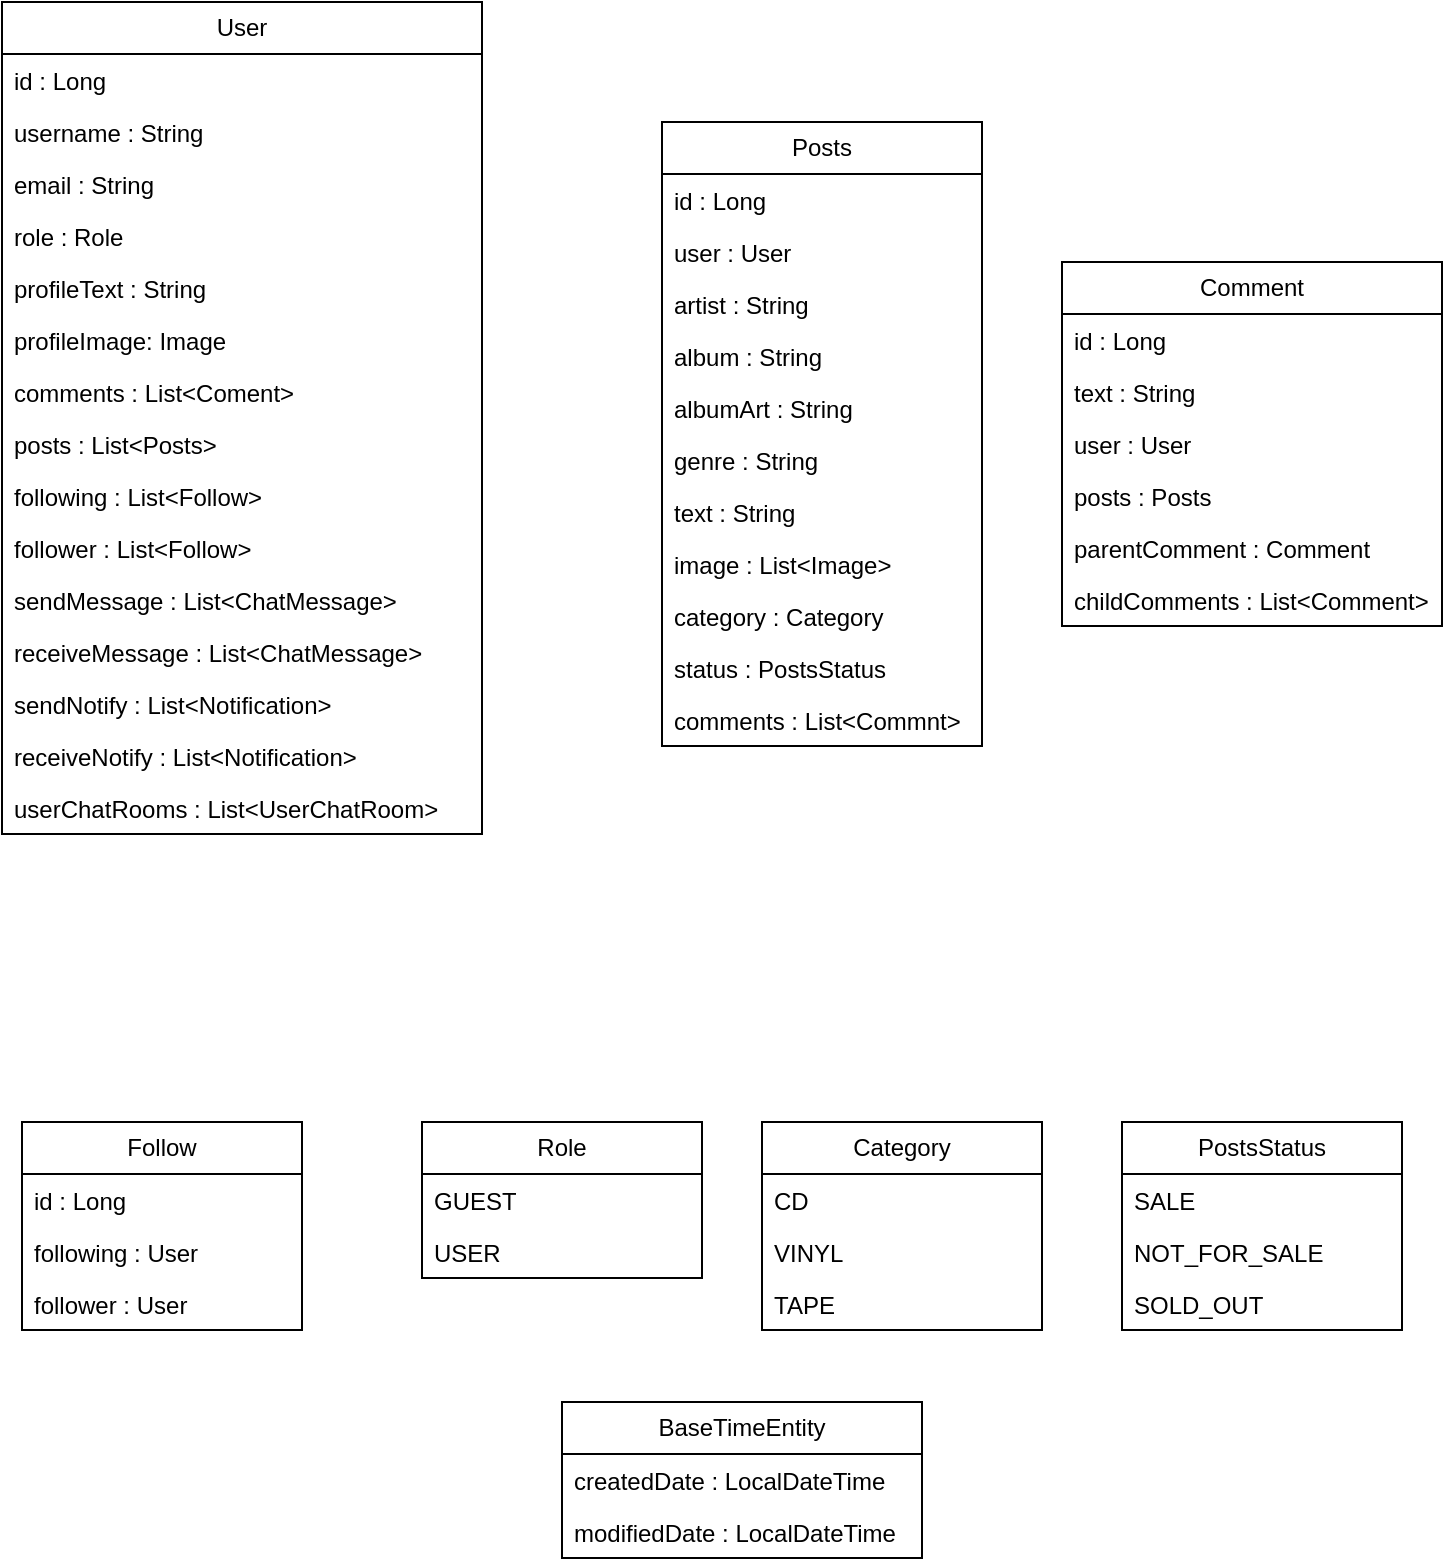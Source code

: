 <mxfile version="21.6.8" type="device">
  <diagram id="C5RBs43oDa-KdzZeNtuy" name="Page-1">
    <mxGraphModel dx="369" dy="805" grid="1" gridSize="10" guides="1" tooltips="1" connect="1" arrows="1" fold="1" page="1" pageScale="1" pageWidth="827" pageHeight="1169" math="0" shadow="0">
      <root>
        <mxCell id="WIyWlLk6GJQsqaUBKTNV-0" />
        <mxCell id="WIyWlLk6GJQsqaUBKTNV-1" parent="WIyWlLk6GJQsqaUBKTNV-0" />
        <mxCell id="6p2Yerpg0JRQV6hs91Fs-0" value="User" style="swimlane;fontStyle=0;childLayout=stackLayout;horizontal=1;startSize=26;fillColor=none;horizontalStack=0;resizeParent=1;resizeParentMax=0;resizeLast=0;collapsible=1;marginBottom=0;whiteSpace=wrap;html=1;" parent="WIyWlLk6GJQsqaUBKTNV-1" vertex="1">
          <mxGeometry y="130" width="240" height="416" as="geometry" />
        </mxCell>
        <mxCell id="3k2PyrwAhf3HKfeTnDA5-0" value="id : Long" style="text;strokeColor=none;fillColor=none;align=left;verticalAlign=top;spacingLeft=4;spacingRight=4;overflow=hidden;rotatable=0;points=[[0,0.5],[1,0.5]];portConstraint=eastwest;whiteSpace=wrap;html=1;" parent="6p2Yerpg0JRQV6hs91Fs-0" vertex="1">
          <mxGeometry y="26" width="240" height="26" as="geometry" />
        </mxCell>
        <mxCell id="6p2Yerpg0JRQV6hs91Fs-1" value="username : String" style="text;strokeColor=none;fillColor=none;align=left;verticalAlign=top;spacingLeft=4;spacingRight=4;overflow=hidden;rotatable=0;points=[[0,0.5],[1,0.5]];portConstraint=eastwest;whiteSpace=wrap;html=1;" parent="6p2Yerpg0JRQV6hs91Fs-0" vertex="1">
          <mxGeometry y="52" width="240" height="26" as="geometry" />
        </mxCell>
        <mxCell id="6p2Yerpg0JRQV6hs91Fs-2" value="email&amp;nbsp;: String" style="text;strokeColor=none;fillColor=none;align=left;verticalAlign=top;spacingLeft=4;spacingRight=4;overflow=hidden;rotatable=0;points=[[0,0.5],[1,0.5]];portConstraint=eastwest;whiteSpace=wrap;html=1;" parent="6p2Yerpg0JRQV6hs91Fs-0" vertex="1">
          <mxGeometry y="78" width="240" height="26" as="geometry" />
        </mxCell>
        <mxCell id="6p2Yerpg0JRQV6hs91Fs-4" value="role : Role" style="text;strokeColor=none;fillColor=none;align=left;verticalAlign=top;spacingLeft=4;spacingRight=4;overflow=hidden;rotatable=0;points=[[0,0.5],[1,0.5]];portConstraint=eastwest;whiteSpace=wrap;html=1;" parent="6p2Yerpg0JRQV6hs91Fs-0" vertex="1">
          <mxGeometry y="104" width="240" height="26" as="geometry" />
        </mxCell>
        <mxCell id="s0O549kqh6dgZax2egx6-13" value="profileText : String" style="text;strokeColor=none;fillColor=none;align=left;verticalAlign=top;spacingLeft=4;spacingRight=4;overflow=hidden;rotatable=0;points=[[0,0.5],[1,0.5]];portConstraint=eastwest;whiteSpace=wrap;html=1;" vertex="1" parent="6p2Yerpg0JRQV6hs91Fs-0">
          <mxGeometry y="130" width="240" height="26" as="geometry" />
        </mxCell>
        <mxCell id="s0O549kqh6dgZax2egx6-14" value="profileImage: Image" style="text;strokeColor=none;fillColor=none;align=left;verticalAlign=top;spacingLeft=4;spacingRight=4;overflow=hidden;rotatable=0;points=[[0,0.5],[1,0.5]];portConstraint=eastwest;whiteSpace=wrap;html=1;" vertex="1" parent="6p2Yerpg0JRQV6hs91Fs-0">
          <mxGeometry y="156" width="240" height="26" as="geometry" />
        </mxCell>
        <mxCell id="U2Uf_lLt7XEdubm4YGRr-0" value="comments : List&amp;lt;Coment&amp;gt;" style="text;strokeColor=none;fillColor=none;align=left;verticalAlign=top;spacingLeft=4;spacingRight=4;overflow=hidden;rotatable=0;points=[[0,0.5],[1,0.5]];portConstraint=eastwest;whiteSpace=wrap;html=1;" parent="6p2Yerpg0JRQV6hs91Fs-0" vertex="1">
          <mxGeometry y="182" width="240" height="26" as="geometry" />
        </mxCell>
        <mxCell id="s0O549kqh6dgZax2egx6-15" value="posts : List&amp;lt;Posts&amp;gt;" style="text;strokeColor=none;fillColor=none;align=left;verticalAlign=top;spacingLeft=4;spacingRight=4;overflow=hidden;rotatable=0;points=[[0,0.5],[1,0.5]];portConstraint=eastwest;whiteSpace=wrap;html=1;" vertex="1" parent="6p2Yerpg0JRQV6hs91Fs-0">
          <mxGeometry y="208" width="240" height="26" as="geometry" />
        </mxCell>
        <mxCell id="U2Uf_lLt7XEdubm4YGRr-1" value="following : List&amp;lt;Follow&amp;gt;" style="text;strokeColor=none;fillColor=none;align=left;verticalAlign=top;spacingLeft=4;spacingRight=4;overflow=hidden;rotatable=0;points=[[0,0.5],[1,0.5]];portConstraint=eastwest;whiteSpace=wrap;html=1;" parent="6p2Yerpg0JRQV6hs91Fs-0" vertex="1">
          <mxGeometry y="234" width="240" height="26" as="geometry" />
        </mxCell>
        <mxCell id="U2Uf_lLt7XEdubm4YGRr-2" value="follower : List&amp;lt;Follow&amp;gt;" style="text;strokeColor=none;fillColor=none;align=left;verticalAlign=top;spacingLeft=4;spacingRight=4;overflow=hidden;rotatable=0;points=[[0,0.5],[1,0.5]];portConstraint=eastwest;whiteSpace=wrap;html=1;" parent="6p2Yerpg0JRQV6hs91Fs-0" vertex="1">
          <mxGeometry y="260" width="240" height="26" as="geometry" />
        </mxCell>
        <mxCell id="s0O549kqh6dgZax2egx6-16" value="sendMessage : List&amp;lt;ChatMessage&amp;gt;" style="text;strokeColor=none;fillColor=none;align=left;verticalAlign=top;spacingLeft=4;spacingRight=4;overflow=hidden;rotatable=0;points=[[0,0.5],[1,0.5]];portConstraint=eastwest;whiteSpace=wrap;html=1;" vertex="1" parent="6p2Yerpg0JRQV6hs91Fs-0">
          <mxGeometry y="286" width="240" height="26" as="geometry" />
        </mxCell>
        <mxCell id="s0O549kqh6dgZax2egx6-18" value="receiveMessage : List&amp;lt;ChatMessage&amp;gt;" style="text;strokeColor=none;fillColor=none;align=left;verticalAlign=top;spacingLeft=4;spacingRight=4;overflow=hidden;rotatable=0;points=[[0,0.5],[1,0.5]];portConstraint=eastwest;whiteSpace=wrap;html=1;" vertex="1" parent="6p2Yerpg0JRQV6hs91Fs-0">
          <mxGeometry y="312" width="240" height="26" as="geometry" />
        </mxCell>
        <mxCell id="s0O549kqh6dgZax2egx6-19" value="sendNotify : List&amp;lt;Notification&amp;gt;" style="text;strokeColor=none;fillColor=none;align=left;verticalAlign=top;spacingLeft=4;spacingRight=4;overflow=hidden;rotatable=0;points=[[0,0.5],[1,0.5]];portConstraint=eastwest;whiteSpace=wrap;html=1;" vertex="1" parent="6p2Yerpg0JRQV6hs91Fs-0">
          <mxGeometry y="338" width="240" height="26" as="geometry" />
        </mxCell>
        <mxCell id="s0O549kqh6dgZax2egx6-20" value="receiveNotify : List&amp;lt;Notification&amp;gt;" style="text;strokeColor=none;fillColor=none;align=left;verticalAlign=top;spacingLeft=4;spacingRight=4;overflow=hidden;rotatable=0;points=[[0,0.5],[1,0.5]];portConstraint=eastwest;whiteSpace=wrap;html=1;" vertex="1" parent="6p2Yerpg0JRQV6hs91Fs-0">
          <mxGeometry y="364" width="240" height="26" as="geometry" />
        </mxCell>
        <mxCell id="3k2PyrwAhf3HKfeTnDA5-9" value="userChatRooms : List&amp;lt;UserChatRoom&amp;gt;" style="text;strokeColor=none;fillColor=none;align=left;verticalAlign=top;spacingLeft=4;spacingRight=4;overflow=hidden;rotatable=0;points=[[0,0.5],[1,0.5]];portConstraint=eastwest;whiteSpace=wrap;html=1;" parent="6p2Yerpg0JRQV6hs91Fs-0" vertex="1">
          <mxGeometry y="390" width="240" height="26" as="geometry" />
        </mxCell>
        <mxCell id="3k2PyrwAhf3HKfeTnDA5-1" value="Category" style="swimlane;fontStyle=0;childLayout=stackLayout;horizontal=1;startSize=26;fillColor=none;horizontalStack=0;resizeParent=1;resizeParentMax=0;resizeLast=0;collapsible=1;marginBottom=0;whiteSpace=wrap;html=1;" parent="WIyWlLk6GJQsqaUBKTNV-1" vertex="1">
          <mxGeometry x="380" y="690" width="140" height="104" as="geometry" />
        </mxCell>
        <mxCell id="3k2PyrwAhf3HKfeTnDA5-2" value="CD" style="text;strokeColor=none;fillColor=none;align=left;verticalAlign=top;spacingLeft=4;spacingRight=4;overflow=hidden;rotatable=0;points=[[0,0.5],[1,0.5]];portConstraint=eastwest;whiteSpace=wrap;html=1;" parent="3k2PyrwAhf3HKfeTnDA5-1" vertex="1">
          <mxGeometry y="26" width="140" height="26" as="geometry" />
        </mxCell>
        <mxCell id="3k2PyrwAhf3HKfeTnDA5-10" value="VINYL" style="text;strokeColor=none;fillColor=none;align=left;verticalAlign=top;spacingLeft=4;spacingRight=4;overflow=hidden;rotatable=0;points=[[0,0.5],[1,0.5]];portConstraint=eastwest;whiteSpace=wrap;html=1;" parent="3k2PyrwAhf3HKfeTnDA5-1" vertex="1">
          <mxGeometry y="52" width="140" height="26" as="geometry" />
        </mxCell>
        <mxCell id="3k2PyrwAhf3HKfeTnDA5-3" value="TAPE" style="text;strokeColor=none;fillColor=none;align=left;verticalAlign=top;spacingLeft=4;spacingRight=4;overflow=hidden;rotatable=0;points=[[0,0.5],[1,0.5]];portConstraint=eastwest;whiteSpace=wrap;html=1;" parent="3k2PyrwAhf3HKfeTnDA5-1" vertex="1">
          <mxGeometry y="78" width="140" height="26" as="geometry" />
        </mxCell>
        <mxCell id="3k2PyrwAhf3HKfeTnDA5-5" value="Posts" style="swimlane;fontStyle=0;childLayout=stackLayout;horizontal=1;startSize=26;fillColor=none;horizontalStack=0;resizeParent=1;resizeParentMax=0;resizeLast=0;collapsible=1;marginBottom=0;whiteSpace=wrap;html=1;" parent="WIyWlLk6GJQsqaUBKTNV-1" vertex="1">
          <mxGeometry x="330" y="190" width="160" height="312" as="geometry" />
        </mxCell>
        <mxCell id="3k2PyrwAhf3HKfeTnDA5-6" value="id : Long" style="text;strokeColor=none;fillColor=none;align=left;verticalAlign=top;spacingLeft=4;spacingRight=4;overflow=hidden;rotatable=0;points=[[0,0.5],[1,0.5]];portConstraint=eastwest;whiteSpace=wrap;html=1;" parent="3k2PyrwAhf3HKfeTnDA5-5" vertex="1">
          <mxGeometry y="26" width="160" height="26" as="geometry" />
        </mxCell>
        <mxCell id="U2Uf_lLt7XEdubm4YGRr-7" value="user : User" style="text;strokeColor=none;fillColor=none;align=left;verticalAlign=top;spacingLeft=4;spacingRight=4;overflow=hidden;rotatable=0;points=[[0,0.5],[1,0.5]];portConstraint=eastwest;whiteSpace=wrap;html=1;" parent="3k2PyrwAhf3HKfeTnDA5-5" vertex="1">
          <mxGeometry y="52" width="160" height="26" as="geometry" />
        </mxCell>
        <mxCell id="s0O549kqh6dgZax2egx6-25" value="artist : String" style="text;strokeColor=none;fillColor=none;align=left;verticalAlign=top;spacingLeft=4;spacingRight=4;overflow=hidden;rotatable=0;points=[[0,0.5],[1,0.5]];portConstraint=eastwest;whiteSpace=wrap;html=1;" vertex="1" parent="3k2PyrwAhf3HKfeTnDA5-5">
          <mxGeometry y="78" width="160" height="26" as="geometry" />
        </mxCell>
        <mxCell id="s0O549kqh6dgZax2egx6-26" value="album : String" style="text;strokeColor=none;fillColor=none;align=left;verticalAlign=top;spacingLeft=4;spacingRight=4;overflow=hidden;rotatable=0;points=[[0,0.5],[1,0.5]];portConstraint=eastwest;whiteSpace=wrap;html=1;" vertex="1" parent="3k2PyrwAhf3HKfeTnDA5-5">
          <mxGeometry y="104" width="160" height="26" as="geometry" />
        </mxCell>
        <mxCell id="s0O549kqh6dgZax2egx6-27" value="albumArt : String" style="text;strokeColor=none;fillColor=none;align=left;verticalAlign=top;spacingLeft=4;spacingRight=4;overflow=hidden;rotatable=0;points=[[0,0.5],[1,0.5]];portConstraint=eastwest;whiteSpace=wrap;html=1;" vertex="1" parent="3k2PyrwAhf3HKfeTnDA5-5">
          <mxGeometry y="130" width="160" height="26" as="geometry" />
        </mxCell>
        <mxCell id="s0O549kqh6dgZax2egx6-28" value="genre : String" style="text;strokeColor=none;fillColor=none;align=left;verticalAlign=top;spacingLeft=4;spacingRight=4;overflow=hidden;rotatable=0;points=[[0,0.5],[1,0.5]];portConstraint=eastwest;whiteSpace=wrap;html=1;" vertex="1" parent="3k2PyrwAhf3HKfeTnDA5-5">
          <mxGeometry y="156" width="160" height="26" as="geometry" />
        </mxCell>
        <mxCell id="U2Uf_lLt7XEdubm4YGRr-5" value="text : String" style="text;strokeColor=none;fillColor=none;align=left;verticalAlign=top;spacingLeft=4;spacingRight=4;overflow=hidden;rotatable=0;points=[[0,0.5],[1,0.5]];portConstraint=eastwest;whiteSpace=wrap;html=1;" parent="3k2PyrwAhf3HKfeTnDA5-5" vertex="1">
          <mxGeometry y="182" width="160" height="26" as="geometry" />
        </mxCell>
        <mxCell id="U2Uf_lLt7XEdubm4YGRr-6" value="image : List&amp;lt;Image&amp;gt;" style="text;strokeColor=none;fillColor=none;align=left;verticalAlign=top;spacingLeft=4;spacingRight=4;overflow=hidden;rotatable=0;points=[[0,0.5],[1,0.5]];portConstraint=eastwest;whiteSpace=wrap;html=1;" parent="3k2PyrwAhf3HKfeTnDA5-5" vertex="1">
          <mxGeometry y="208" width="160" height="26" as="geometry" />
        </mxCell>
        <mxCell id="U2Uf_lLt7XEdubm4YGRr-8" value="category : Category" style="text;strokeColor=none;fillColor=none;align=left;verticalAlign=top;spacingLeft=4;spacingRight=4;overflow=hidden;rotatable=0;points=[[0,0.5],[1,0.5]];portConstraint=eastwest;whiteSpace=wrap;html=1;" parent="3k2PyrwAhf3HKfeTnDA5-5" vertex="1">
          <mxGeometry y="234" width="160" height="26" as="geometry" />
        </mxCell>
        <mxCell id="s0O549kqh6dgZax2egx6-29" value="status : PostsStatus" style="text;strokeColor=none;fillColor=none;align=left;verticalAlign=top;spacingLeft=4;spacingRight=4;overflow=hidden;rotatable=0;points=[[0,0.5],[1,0.5]];portConstraint=eastwest;whiteSpace=wrap;html=1;" vertex="1" parent="3k2PyrwAhf3HKfeTnDA5-5">
          <mxGeometry y="260" width="160" height="26" as="geometry" />
        </mxCell>
        <mxCell id="U2Uf_lLt7XEdubm4YGRr-9" value="comments : List&amp;lt;Commnt&amp;gt;" style="text;strokeColor=none;fillColor=none;align=left;verticalAlign=top;spacingLeft=4;spacingRight=4;overflow=hidden;rotatable=0;points=[[0,0.5],[1,0.5]];portConstraint=eastwest;whiteSpace=wrap;html=1;" parent="3k2PyrwAhf3HKfeTnDA5-5" vertex="1">
          <mxGeometry y="286" width="160" height="26" as="geometry" />
        </mxCell>
        <mxCell id="U2Uf_lLt7XEdubm4YGRr-10" value="Comment" style="swimlane;fontStyle=0;childLayout=stackLayout;horizontal=1;startSize=26;fillColor=none;horizontalStack=0;resizeParent=1;resizeParentMax=0;resizeLast=0;collapsible=1;marginBottom=0;whiteSpace=wrap;html=1;" parent="WIyWlLk6GJQsqaUBKTNV-1" vertex="1">
          <mxGeometry x="530" y="260" width="190" height="182" as="geometry" />
        </mxCell>
        <mxCell id="U2Uf_lLt7XEdubm4YGRr-11" value="id : Long" style="text;strokeColor=none;fillColor=none;align=left;verticalAlign=top;spacingLeft=4;spacingRight=4;overflow=hidden;rotatable=0;points=[[0,0.5],[1,0.5]];portConstraint=eastwest;whiteSpace=wrap;html=1;" parent="U2Uf_lLt7XEdubm4YGRr-10" vertex="1">
          <mxGeometry y="26" width="190" height="26" as="geometry" />
        </mxCell>
        <mxCell id="U2Uf_lLt7XEdubm4YGRr-12" value="text : String" style="text;strokeColor=none;fillColor=none;align=left;verticalAlign=top;spacingLeft=4;spacingRight=4;overflow=hidden;rotatable=0;points=[[0,0.5],[1,0.5]];portConstraint=eastwest;whiteSpace=wrap;html=1;" parent="U2Uf_lLt7XEdubm4YGRr-10" vertex="1">
          <mxGeometry y="52" width="190" height="26" as="geometry" />
        </mxCell>
        <mxCell id="U2Uf_lLt7XEdubm4YGRr-13" value="user : User" style="text;strokeColor=none;fillColor=none;align=left;verticalAlign=top;spacingLeft=4;spacingRight=4;overflow=hidden;rotatable=0;points=[[0,0.5],[1,0.5]];portConstraint=eastwest;whiteSpace=wrap;html=1;" parent="U2Uf_lLt7XEdubm4YGRr-10" vertex="1">
          <mxGeometry y="78" width="190" height="26" as="geometry" />
        </mxCell>
        <mxCell id="U2Uf_lLt7XEdubm4YGRr-14" value="posts : Posts" style="text;strokeColor=none;fillColor=none;align=left;verticalAlign=top;spacingLeft=4;spacingRight=4;overflow=hidden;rotatable=0;points=[[0,0.5],[1,0.5]];portConstraint=eastwest;whiteSpace=wrap;html=1;" parent="U2Uf_lLt7XEdubm4YGRr-10" vertex="1">
          <mxGeometry y="104" width="190" height="26" as="geometry" />
        </mxCell>
        <mxCell id="s0O549kqh6dgZax2egx6-34" value="parentComment : Comment" style="text;strokeColor=none;fillColor=none;align=left;verticalAlign=top;spacingLeft=4;spacingRight=4;overflow=hidden;rotatable=0;points=[[0,0.5],[1,0.5]];portConstraint=eastwest;whiteSpace=wrap;html=1;" vertex="1" parent="U2Uf_lLt7XEdubm4YGRr-10">
          <mxGeometry y="130" width="190" height="26" as="geometry" />
        </mxCell>
        <mxCell id="s0O549kqh6dgZax2egx6-35" value="childComments : List&amp;lt;Comment&amp;gt;" style="text;strokeColor=none;fillColor=none;align=left;verticalAlign=top;spacingLeft=4;spacingRight=4;overflow=hidden;rotatable=0;points=[[0,0.5],[1,0.5]];portConstraint=eastwest;whiteSpace=wrap;html=1;" vertex="1" parent="U2Uf_lLt7XEdubm4YGRr-10">
          <mxGeometry y="156" width="190" height="26" as="geometry" />
        </mxCell>
        <mxCell id="U2Uf_lLt7XEdubm4YGRr-15" value="Follow" style="swimlane;fontStyle=0;childLayout=stackLayout;horizontal=1;startSize=26;fillColor=none;horizontalStack=0;resizeParent=1;resizeParentMax=0;resizeLast=0;collapsible=1;marginBottom=0;whiteSpace=wrap;html=1;" parent="WIyWlLk6GJQsqaUBKTNV-1" vertex="1">
          <mxGeometry x="10" y="690" width="140" height="104" as="geometry" />
        </mxCell>
        <mxCell id="U2Uf_lLt7XEdubm4YGRr-16" value="id : Long" style="text;strokeColor=none;fillColor=none;align=left;verticalAlign=top;spacingLeft=4;spacingRight=4;overflow=hidden;rotatable=0;points=[[0,0.5],[1,0.5]];portConstraint=eastwest;whiteSpace=wrap;html=1;" parent="U2Uf_lLt7XEdubm4YGRr-15" vertex="1">
          <mxGeometry y="26" width="140" height="26" as="geometry" />
        </mxCell>
        <mxCell id="U2Uf_lLt7XEdubm4YGRr-17" value="following : User" style="text;strokeColor=none;fillColor=none;align=left;verticalAlign=top;spacingLeft=4;spacingRight=4;overflow=hidden;rotatable=0;points=[[0,0.5],[1,0.5]];portConstraint=eastwest;whiteSpace=wrap;html=1;" parent="U2Uf_lLt7XEdubm4YGRr-15" vertex="1">
          <mxGeometry y="52" width="140" height="26" as="geometry" />
        </mxCell>
        <mxCell id="U2Uf_lLt7XEdubm4YGRr-18" value="follower : User" style="text;strokeColor=none;fillColor=none;align=left;verticalAlign=top;spacingLeft=4;spacingRight=4;overflow=hidden;rotatable=0;points=[[0,0.5],[1,0.5]];portConstraint=eastwest;whiteSpace=wrap;html=1;" parent="U2Uf_lLt7XEdubm4YGRr-15" vertex="1">
          <mxGeometry y="78" width="140" height="26" as="geometry" />
        </mxCell>
        <mxCell id="U2Uf_lLt7XEdubm4YGRr-36" value="BaseTimeEntity" style="swimlane;fontStyle=0;childLayout=stackLayout;horizontal=1;startSize=26;fillColor=none;horizontalStack=0;resizeParent=1;resizeParentMax=0;resizeLast=0;collapsible=1;marginBottom=0;whiteSpace=wrap;html=1;" parent="WIyWlLk6GJQsqaUBKTNV-1" vertex="1">
          <mxGeometry x="280" y="830" width="180" height="78" as="geometry" />
        </mxCell>
        <mxCell id="U2Uf_lLt7XEdubm4YGRr-37" value="createdDate : LocalDateTime" style="text;strokeColor=none;fillColor=none;align=left;verticalAlign=top;spacingLeft=4;spacingRight=4;overflow=hidden;rotatable=0;points=[[0,0.5],[1,0.5]];portConstraint=eastwest;whiteSpace=wrap;html=1;" parent="U2Uf_lLt7XEdubm4YGRr-36" vertex="1">
          <mxGeometry y="26" width="180" height="26" as="geometry" />
        </mxCell>
        <mxCell id="U2Uf_lLt7XEdubm4YGRr-38" value="modifiedDate : LocalDateTime" style="text;strokeColor=none;fillColor=none;align=left;verticalAlign=top;spacingLeft=4;spacingRight=4;overflow=hidden;rotatable=0;points=[[0,0.5],[1,0.5]];portConstraint=eastwest;whiteSpace=wrap;html=1;" parent="U2Uf_lLt7XEdubm4YGRr-36" vertex="1">
          <mxGeometry y="52" width="180" height="26" as="geometry" />
        </mxCell>
        <mxCell id="s0O549kqh6dgZax2egx6-21" value="Role" style="swimlane;fontStyle=0;childLayout=stackLayout;horizontal=1;startSize=26;fillColor=none;horizontalStack=0;resizeParent=1;resizeParentMax=0;resizeLast=0;collapsible=1;marginBottom=0;whiteSpace=wrap;html=1;" vertex="1" parent="WIyWlLk6GJQsqaUBKTNV-1">
          <mxGeometry x="210" y="690" width="140" height="78" as="geometry" />
        </mxCell>
        <mxCell id="s0O549kqh6dgZax2egx6-22" value="GUEST" style="text;strokeColor=none;fillColor=none;align=left;verticalAlign=top;spacingLeft=4;spacingRight=4;overflow=hidden;rotatable=0;points=[[0,0.5],[1,0.5]];portConstraint=eastwest;whiteSpace=wrap;html=1;" vertex="1" parent="s0O549kqh6dgZax2egx6-21">
          <mxGeometry y="26" width="140" height="26" as="geometry" />
        </mxCell>
        <mxCell id="s0O549kqh6dgZax2egx6-23" value="USER" style="text;strokeColor=none;fillColor=none;align=left;verticalAlign=top;spacingLeft=4;spacingRight=4;overflow=hidden;rotatable=0;points=[[0,0.5],[1,0.5]];portConstraint=eastwest;whiteSpace=wrap;html=1;" vertex="1" parent="s0O549kqh6dgZax2egx6-21">
          <mxGeometry y="52" width="140" height="26" as="geometry" />
        </mxCell>
        <mxCell id="s0O549kqh6dgZax2egx6-30" value="PostsStatus" style="swimlane;fontStyle=0;childLayout=stackLayout;horizontal=1;startSize=26;fillColor=none;horizontalStack=0;resizeParent=1;resizeParentMax=0;resizeLast=0;collapsible=1;marginBottom=0;whiteSpace=wrap;html=1;" vertex="1" parent="WIyWlLk6GJQsqaUBKTNV-1">
          <mxGeometry x="560" y="690" width="140" height="104" as="geometry" />
        </mxCell>
        <mxCell id="s0O549kqh6dgZax2egx6-31" value="SALE" style="text;strokeColor=none;fillColor=none;align=left;verticalAlign=top;spacingLeft=4;spacingRight=4;overflow=hidden;rotatable=0;points=[[0,0.5],[1,0.5]];portConstraint=eastwest;whiteSpace=wrap;html=1;" vertex="1" parent="s0O549kqh6dgZax2egx6-30">
          <mxGeometry y="26" width="140" height="26" as="geometry" />
        </mxCell>
        <mxCell id="s0O549kqh6dgZax2egx6-32" value="NOT_FOR_SALE" style="text;strokeColor=none;fillColor=none;align=left;verticalAlign=top;spacingLeft=4;spacingRight=4;overflow=hidden;rotatable=0;points=[[0,0.5],[1,0.5]];portConstraint=eastwest;whiteSpace=wrap;html=1;" vertex="1" parent="s0O549kqh6dgZax2egx6-30">
          <mxGeometry y="52" width="140" height="26" as="geometry" />
        </mxCell>
        <mxCell id="s0O549kqh6dgZax2egx6-33" value="SOLD_OUT" style="text;strokeColor=none;fillColor=none;align=left;verticalAlign=top;spacingLeft=4;spacingRight=4;overflow=hidden;rotatable=0;points=[[0,0.5],[1,0.5]];portConstraint=eastwest;whiteSpace=wrap;html=1;" vertex="1" parent="s0O549kqh6dgZax2egx6-30">
          <mxGeometry y="78" width="140" height="26" as="geometry" />
        </mxCell>
      </root>
    </mxGraphModel>
  </diagram>
</mxfile>
